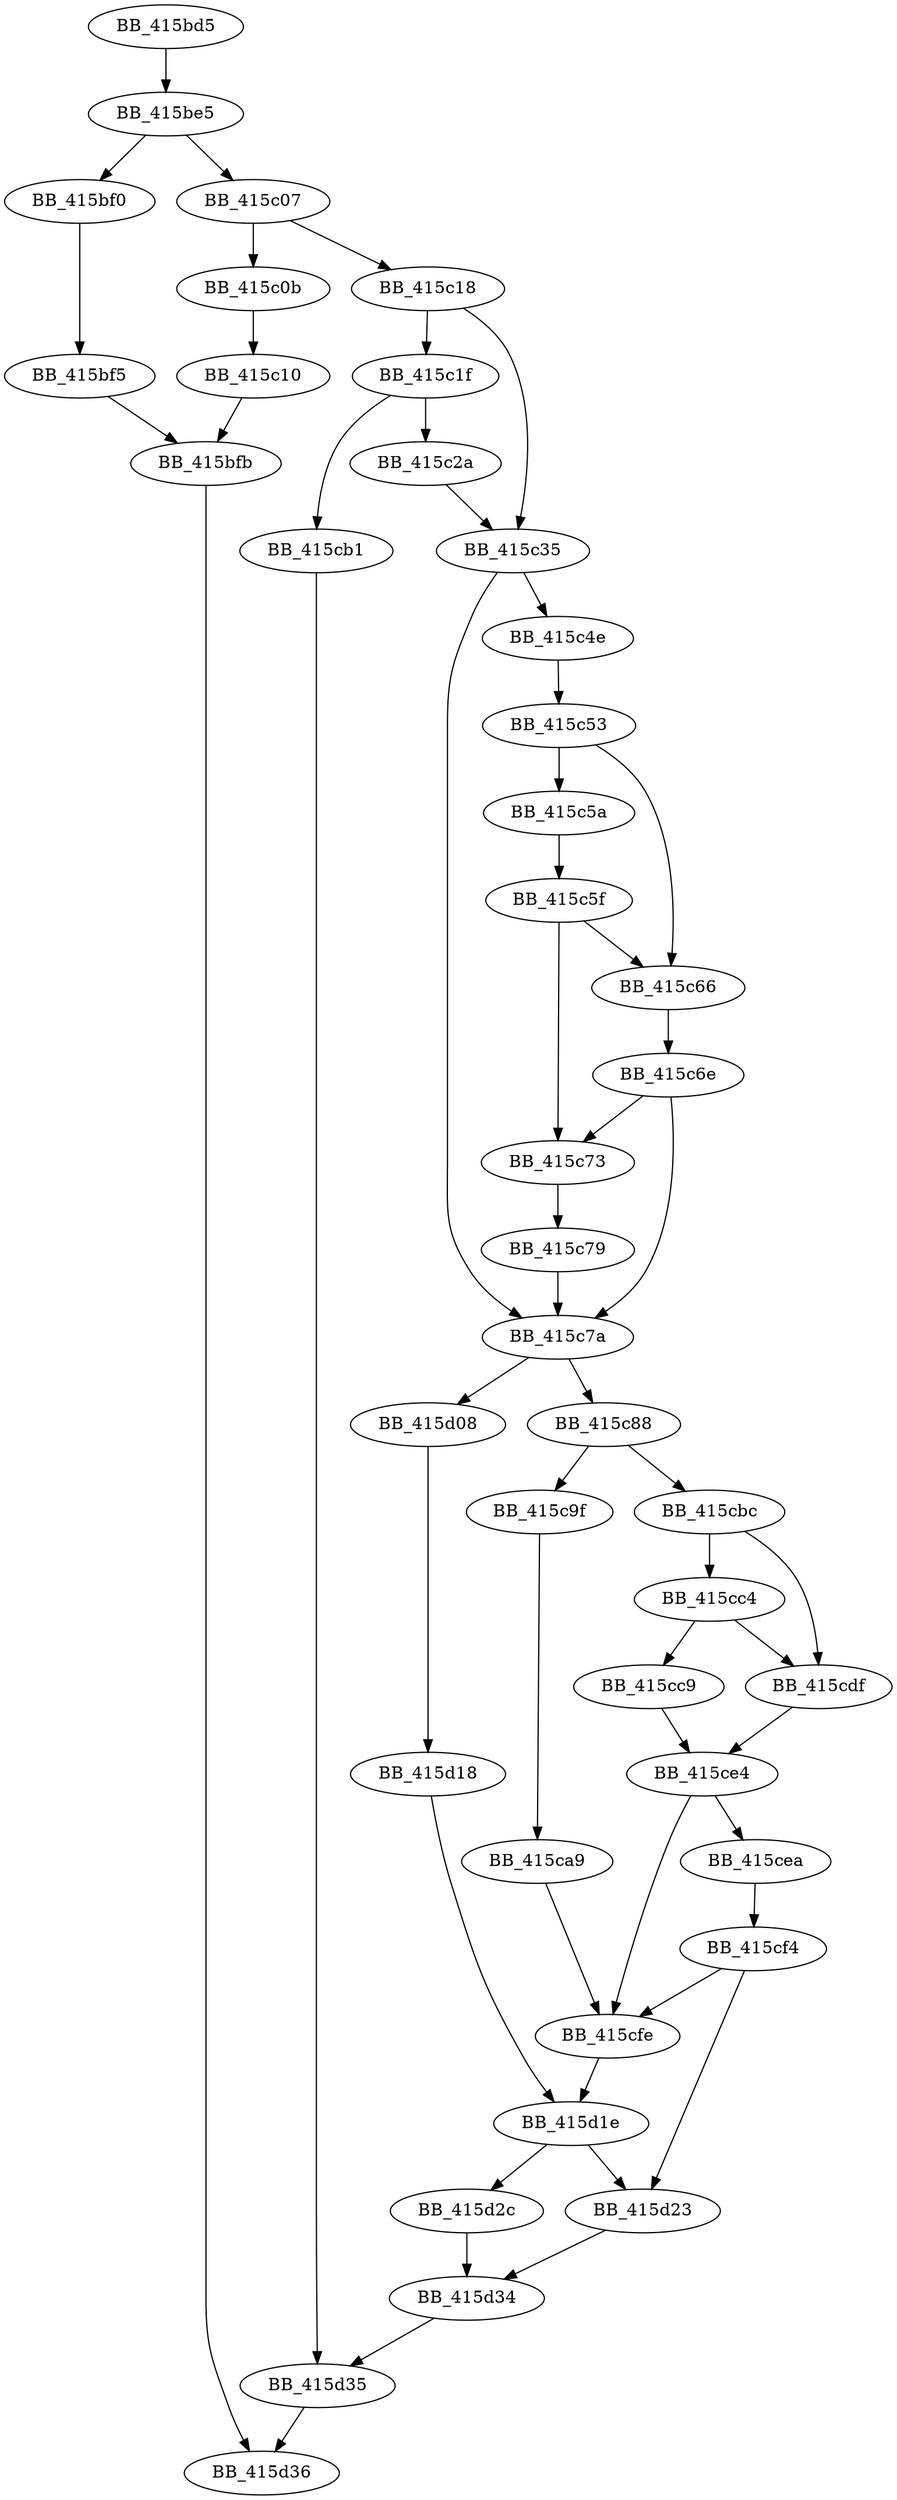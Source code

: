 DiGraph __flsbuf{
BB_415bd5->BB_415be5
BB_415be5->BB_415bf0
BB_415be5->BB_415c07
BB_415bf0->BB_415bf5
BB_415bf5->BB_415bfb
BB_415bfb->BB_415d36
BB_415c07->BB_415c0b
BB_415c07->BB_415c18
BB_415c0b->BB_415c10
BB_415c10->BB_415bfb
BB_415c18->BB_415c1f
BB_415c18->BB_415c35
BB_415c1f->BB_415c2a
BB_415c1f->BB_415cb1
BB_415c2a->BB_415c35
BB_415c35->BB_415c4e
BB_415c35->BB_415c7a
BB_415c4e->BB_415c53
BB_415c53->BB_415c5a
BB_415c53->BB_415c66
BB_415c5a->BB_415c5f
BB_415c5f->BB_415c66
BB_415c5f->BB_415c73
BB_415c66->BB_415c6e
BB_415c6e->BB_415c73
BB_415c6e->BB_415c7a
BB_415c73->BB_415c79
BB_415c79->BB_415c7a
BB_415c7a->BB_415c88
BB_415c7a->BB_415d08
BB_415c88->BB_415c9f
BB_415c88->BB_415cbc
BB_415c9f->BB_415ca9
BB_415ca9->BB_415cfe
BB_415cb1->BB_415d35
BB_415cbc->BB_415cc4
BB_415cbc->BB_415cdf
BB_415cc4->BB_415cc9
BB_415cc4->BB_415cdf
BB_415cc9->BB_415ce4
BB_415cdf->BB_415ce4
BB_415ce4->BB_415cea
BB_415ce4->BB_415cfe
BB_415cea->BB_415cf4
BB_415cf4->BB_415cfe
BB_415cf4->BB_415d23
BB_415cfe->BB_415d1e
BB_415d08->BB_415d18
BB_415d18->BB_415d1e
BB_415d1e->BB_415d23
BB_415d1e->BB_415d2c
BB_415d23->BB_415d34
BB_415d2c->BB_415d34
BB_415d34->BB_415d35
BB_415d35->BB_415d36
}
